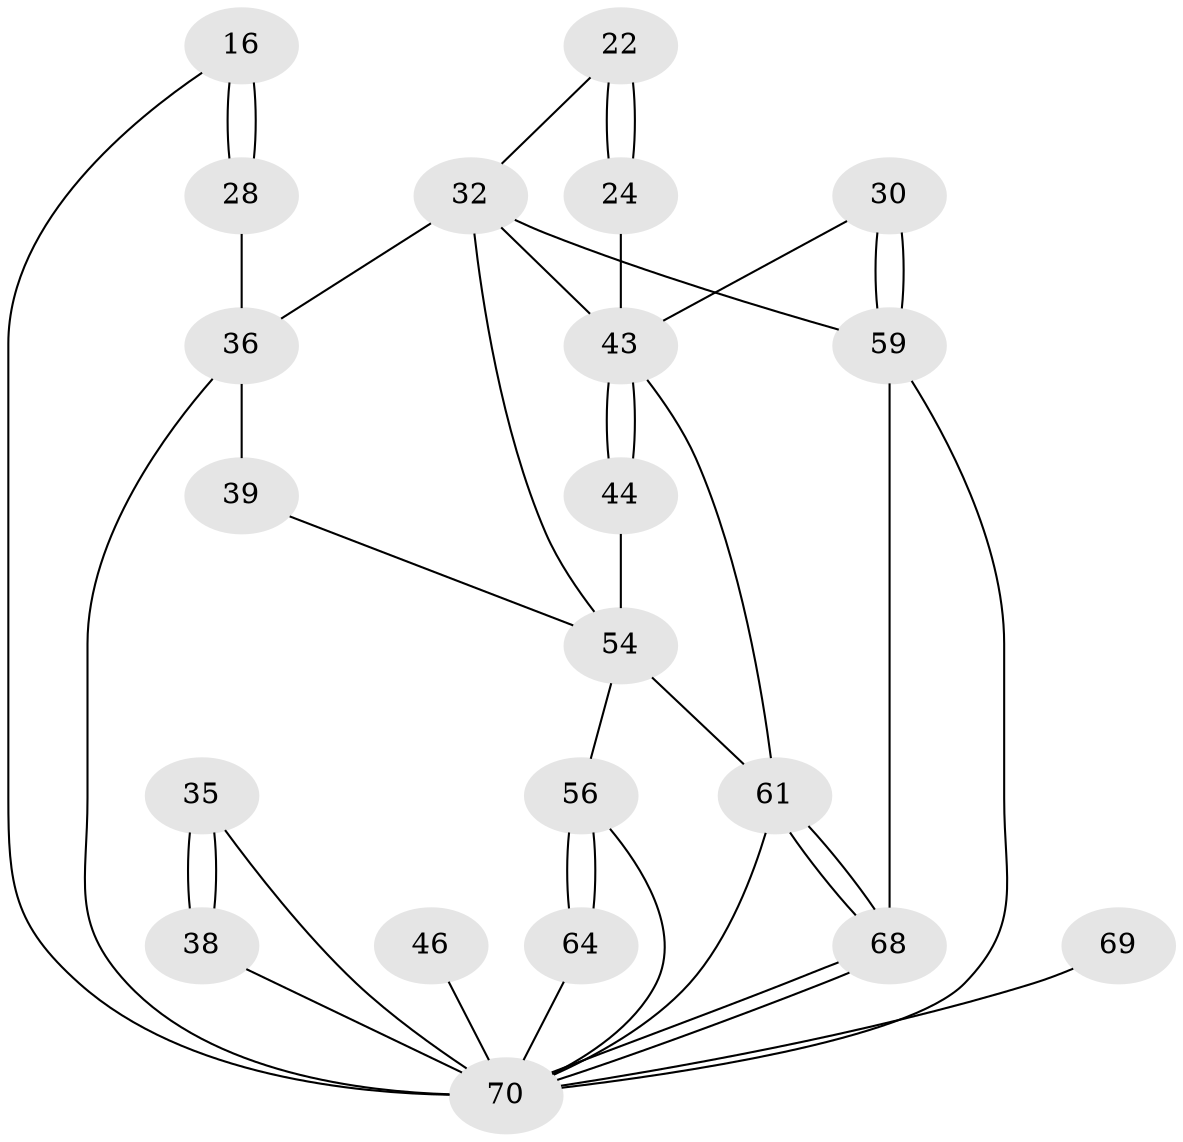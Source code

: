 // original degree distribution, {3: 0.02857142857142857, 5: 0.45714285714285713, 4: 0.2714285714285714, 6: 0.24285714285714285}
// Generated by graph-tools (version 1.1) at 2025/06/03/04/25 22:06:46]
// undirected, 21 vertices, 41 edges
graph export_dot {
graph [start="1"]
  node [color=gray90,style=filled];
  16 [pos="+0.27657531710734906+0.3246611370965406"];
  22 [pos="+0.7088542077844319+0.1855161016488243",super="+21"];
  24 [pos="+0.8130619952417691+0.2928816255151519"];
  28 [pos="+0.3048107770803095+0.3443851327972204",super="+14+15"];
  30 [pos="+1+0.5275510799833278"];
  32 [pos="+0.6559309533432114+0.3735569680649532",super="+27+23"];
  35 [pos="+0+0.341713360997402",super="+34"];
  36 [pos="+0.33667602335464597+0.5032998694096685",super="+29+33+13"];
  38 [pos="+0.167446505984655+0.5012155894520532"];
  39 [pos="+0.4387519052151601+0.5498160445196776"];
  43 [pos="+0.7696903954989404+0.6481215104849656",super="+31+26"];
  44 [pos="+0.6706389420614443+0.5519069541474989",super="+42"];
  46 [pos="+0+0.7770916302973171"];
  54 [pos="+0.48222830264126565+0.679756653344074",super="+49"];
  56 [pos="+0.30767883712652766+0.7448099256880436",super="+55"];
  59 [pos="+1+1",super="+3"];
  61 [pos="+0.5920682103089784+0.8798165167166939",super="+53+52"];
  64 [pos="+0.43708835422944337+0.8168588875852874"];
  68 [pos="+0.882282250736809+1",super="+60+58"];
  69 [pos="+0.22821309989780109+1"];
  70 [pos="+0.3511793143270983+1",super="+62+63+67+45+47+17"];
  16 -- 28 [weight=2];
  16 -- 28;
  16 -- 70;
  22 -- 24 [weight=2];
  22 -- 24;
  22 -- 32 [weight=2];
  24 -- 43;
  28 -- 36 [weight=3];
  30 -- 59 [weight=2];
  30 -- 59;
  30 -- 43;
  32 -- 36 [weight=3];
  32 -- 43;
  32 -- 59;
  32 -- 54;
  35 -- 38 [weight=2];
  35 -- 38;
  35 -- 70 [weight=2];
  36 -- 39 [weight=2];
  36 -- 70 [weight=3];
  38 -- 70;
  39 -- 54;
  43 -- 44 [weight=2];
  43 -- 44;
  43 -- 61;
  44 -- 54 [weight=2];
  46 -- 70 [weight=3];
  54 -- 56;
  54 -- 61 [weight=2];
  56 -- 64 [weight=2];
  56 -- 64;
  56 -- 70;
  59 -- 68;
  59 -- 70 [weight=2];
  61 -- 68 [weight=3];
  61 -- 68;
  61 -- 70;
  64 -- 70;
  68 -- 70;
  68 -- 70;
  69 -- 70 [weight=3];
}
